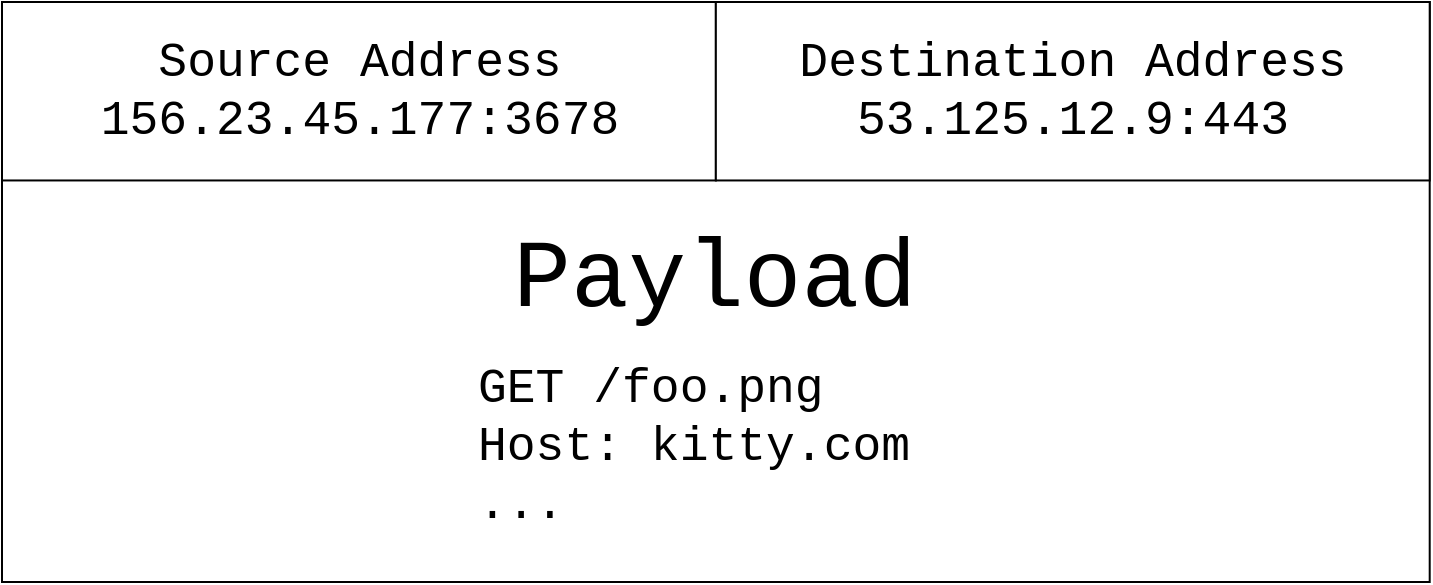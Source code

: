<mxfile version="13.2.1" type="device"><diagram id="7KjHIBrV4SC6qy79ii5E" name="Page-1"><mxGraphModel dx="1355" dy="776" grid="1" gridSize="10" guides="1" tooltips="1" connect="1" arrows="1" fold="1" page="1" pageScale="1" pageWidth="850" pageHeight="1100" math="0" shadow="0"><root><mxCell id="0"/><mxCell id="1" parent="0"/><mxCell id="Q_KIAGb0zp6Hsr74vqOc-8" value="" style="group" vertex="1" connectable="0" parent="1"><mxGeometry x="50" y="140" width="713.85" height="290" as="geometry"/></mxCell><mxCell id="Q_KIAGb0zp6Hsr74vqOc-1" value="" style="rounded=0;whiteSpace=wrap;html=1;" vertex="1" parent="Q_KIAGb0zp6Hsr74vqOc-8"><mxGeometry width="713.85" height="290" as="geometry"/></mxCell><mxCell id="Q_KIAGb0zp6Hsr74vqOc-3" value="" style="rounded=0;whiteSpace=wrap;html=1;" vertex="1" parent="Q_KIAGb0zp6Hsr74vqOc-8"><mxGeometry width="356.925" height="89.231" as="geometry"/></mxCell><mxCell id="Q_KIAGb0zp6Hsr74vqOc-4" value="" style="rounded=0;whiteSpace=wrap;html=1;" vertex="1" parent="Q_KIAGb0zp6Hsr74vqOc-8"><mxGeometry x="356.925" width="356.925" height="89.231" as="geometry"/></mxCell><mxCell id="Q_KIAGb0zp6Hsr74vqOc-5" value="&lt;div&gt;&lt;font style=&quot;font-size: 24px&quot; face=&quot;Courier New&quot;&gt;Source Address&lt;/font&gt;&lt;/div&gt;&lt;div&gt;&lt;font style=&quot;font-size: 24px&quot; face=&quot;Courier New&quot;&gt;156.23.45.177:3678&lt;br&gt;&lt;/font&gt;&lt;/div&gt;" style="text;html=1;strokeColor=none;fillColor=none;align=center;verticalAlign=middle;whiteSpace=wrap;rounded=0;" vertex="1" parent="Q_KIAGb0zp6Hsr74vqOc-8"><mxGeometry x="44.616" y="22.308" width="267.694" height="44.615" as="geometry"/></mxCell><mxCell id="Q_KIAGb0zp6Hsr74vqOc-6" value="&lt;div&gt;&lt;font style=&quot;font-size: 24px&quot; face=&quot;Courier New&quot;&gt;Destination Address&lt;/font&gt;&lt;/div&gt;&lt;div&gt;&lt;font style=&quot;font-size: 24px&quot; face=&quot;Courier New&quot;&gt;53.125.12.9:443&lt;br&gt;&lt;/font&gt;&lt;/div&gt;" style="text;html=1;strokeColor=none;fillColor=none;align=center;verticalAlign=middle;whiteSpace=wrap;rounded=0;" vertex="1" parent="Q_KIAGb0zp6Hsr74vqOc-8"><mxGeometry x="373.656" y="22.308" width="323.463" height="44.615" as="geometry"/></mxCell><mxCell id="Q_KIAGb0zp6Hsr74vqOc-7" value="Payload" style="text;html=1;strokeColor=none;fillColor=none;align=center;verticalAlign=middle;whiteSpace=wrap;rounded=0;fontFamily=Courier New;fontSize=48;" vertex="1" parent="Q_KIAGb0zp6Hsr74vqOc-8"><mxGeometry x="234.23" y="110" width="245.39" height="58.46" as="geometry"/></mxCell><mxCell id="Q_KIAGb0zp6Hsr74vqOc-9" value="GET /foo.png&lt;br&gt;&lt;div&gt;Host: kitty.com&lt;/div&gt;&lt;div&gt;...&lt;br&gt;&lt;/div&gt;" style="text;html=1;strokeColor=none;fillColor=none;align=left;verticalAlign=middle;whiteSpace=wrap;rounded=0;fontFamily=Courier New;fontSize=24;" vertex="1" parent="Q_KIAGb0zp6Hsr74vqOc-8"><mxGeometry x="235.92" y="168.46" width="242" height="110" as="geometry"/></mxCell></root></mxGraphModel></diagram></mxfile>